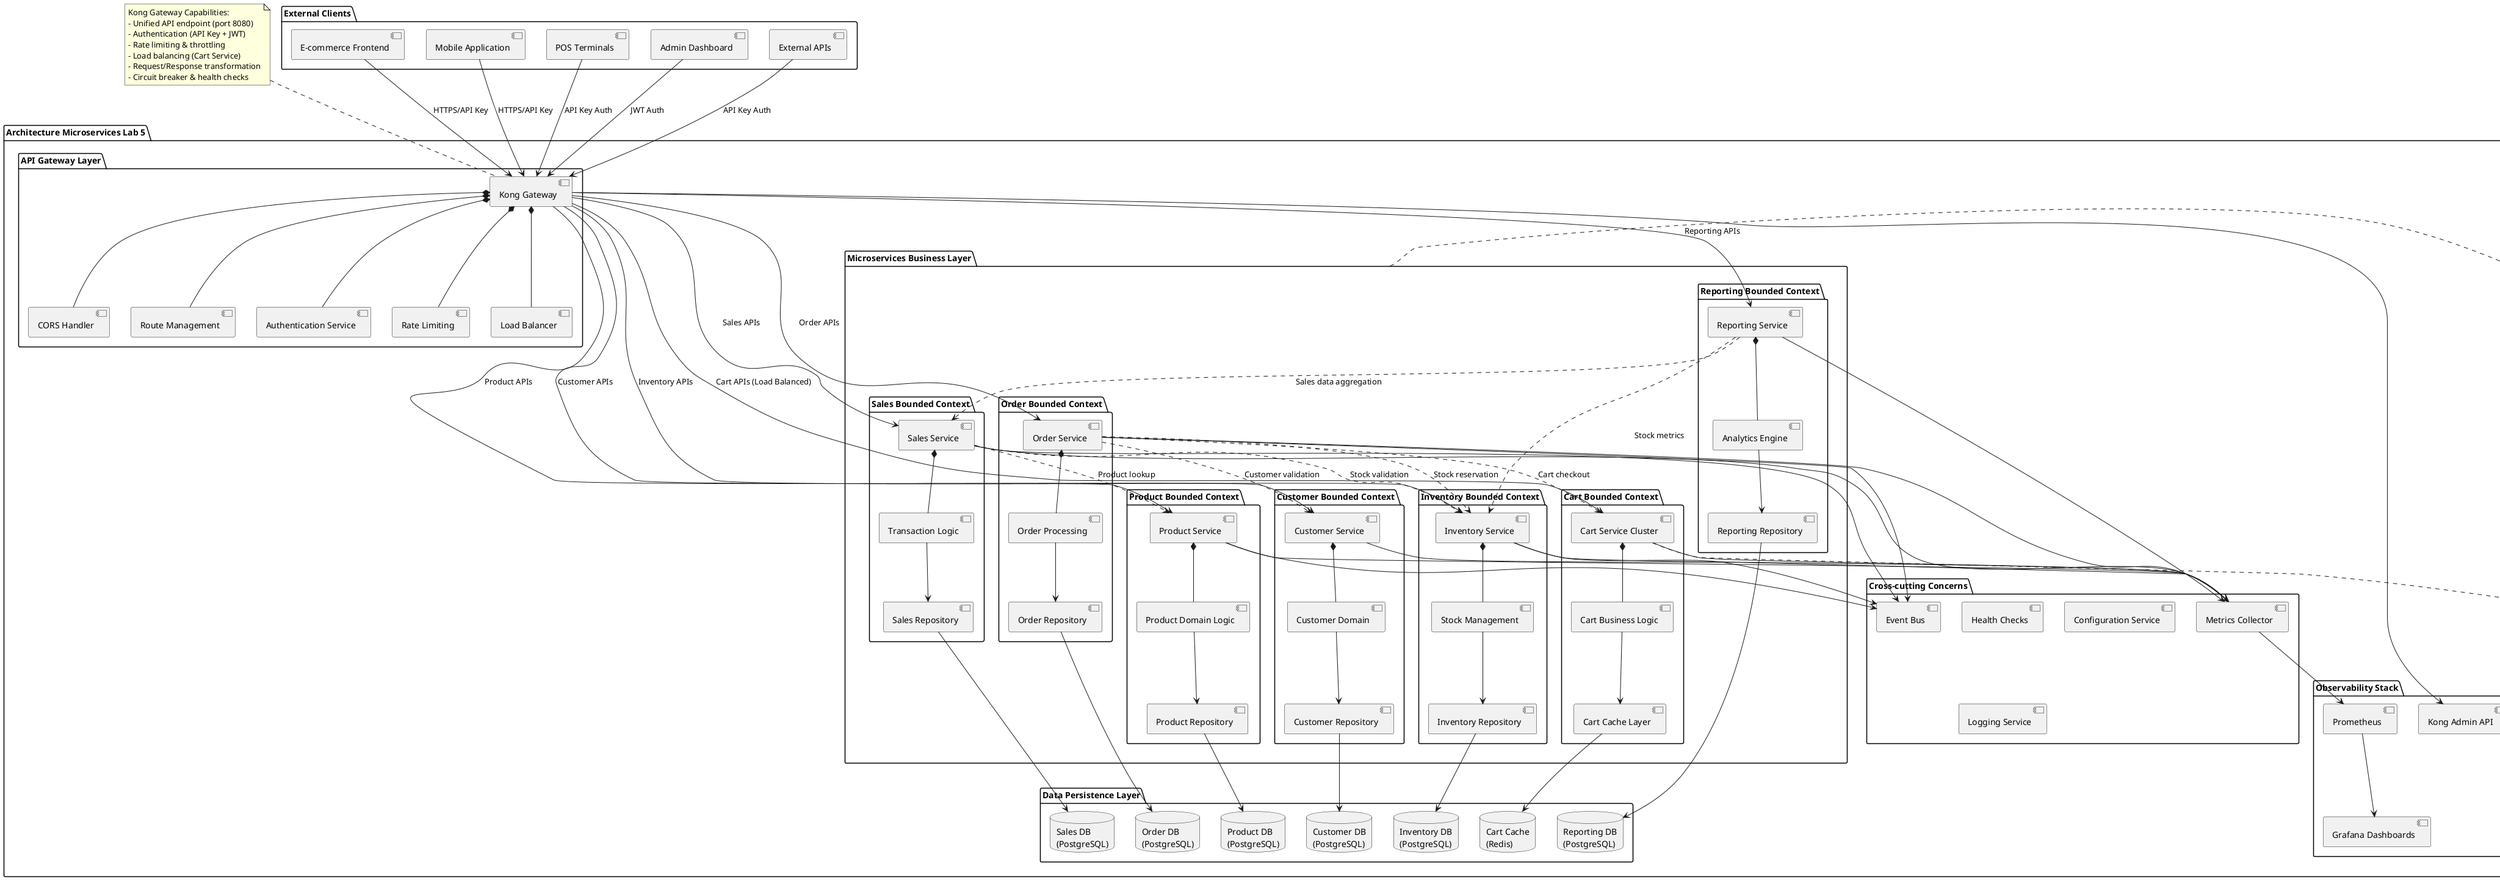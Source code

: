 @startuml
package "Architecture Microservices Lab 5" {

  ' API Gateway Layer
  package "API Gateway Layer" {
    [Kong Gateway] as KONG
    [Route Management] as ROUTES
    [Authentication Service] as AUTH
    [Rate Limiting] as RATE_LIMIT
    [Load Balancer] as LB
    [CORS Handler] as CORS
  }
  
  ' Microservices Business Layer
  package "Microservices Business Layer" {
    
    package "Product Bounded Context" {
      [Product Service] as PRODUCT_SVC
      [Product Domain Logic] as PRODUCT_DOMAIN
      [Product Repository] as PRODUCT_REPO
    }
    
    package "Inventory Bounded Context" {
      [Inventory Service] as INVENTORY_SVC
      [Stock Management] as STOCK_DOMAIN
      [Inventory Repository] as INVENTORY_REPO
    }
    
    package "Sales Bounded Context" {
      [Sales Service] as SALES_SVC
      [Transaction Logic] as SALES_DOMAIN
      [Sales Repository] as SALES_REPO
    }
    
    package "Reporting Bounded Context" {
      [Reporting Service] as REPORTING_SVC
      [Analytics Engine] as ANALYTICS_DOMAIN
      [Reporting Repository] as REPORTING_REPO
    }
    
    package "Customer Bounded Context" {
      [Customer Service] as CUSTOMER_SVC
      [Customer Domain] as CUSTOMER_DOMAIN
      [Customer Repository] as CUSTOMER_REPO
    }
    
    package "Cart Bounded Context" {
      [Cart Service Cluster] as CART_CLUSTER
      [Cart Business Logic] as CART_DOMAIN
      [Cart Cache Layer] as CART_CACHE_LAYER
    }
    
    package "Order Bounded Context" {
      [Order Service] as ORDER_SVC
      [Order Processing] as ORDER_DOMAIN
      [Order Repository] as ORDER_REPO
    }
  }
  
  ' Data Layer
  package "Data Persistence Layer" {
    database "Product DB\n(PostgreSQL)" as PRODUCT_DB
    database "Inventory DB\n(PostgreSQL)" as INVENTORY_DB
    database "Sales DB\n(PostgreSQL)" as SALES_DB
    database "Reporting DB\n(PostgreSQL)" as REPORTING_DB
    database "Customer DB\n(PostgreSQL)" as CUSTOMER_DB
    database "Cart Cache\n(Redis)" as CART_CACHE
    database "Order DB\n(PostgreSQL)" as ORDER_DB
  }
  
  ' Cross-cutting Concerns
  package "Cross-cutting Concerns" {
    [Event Bus] as EVENT_BUS
    [Metrics Collector] as METRICS
    [Health Checks] as HEALTH
    [Configuration Service] as CONFIG
    [Logging Service] as LOGGING
  }
  
  ' Monitoring Stack
  package "Observability Stack" {
    [Prometheus] as PROMETHEUS
    [Grafana Dashboards] as GRAFANA
    [Kong Admin API] as KONG_ADMIN
    }
  }
  
' External Systems
package "External Clients" {
  [E-commerce Frontend] as WEB_APP
  [Mobile Application] as MOBILE_APP
  [POS Terminals] as POS_TERMINALS
  [Admin Dashboard] as ADMIN_DASHBOARD
  [External APIs] as EXTERNAL_APIS
}

' Kong Gateway internal connections
KONG *-- ROUTES
KONG *-- AUTH
KONG *-- RATE_LIMIT
KONG *-- LB
KONG *-- CORS

' API Gateway to Services
KONG --> PRODUCT_SVC : "Product APIs"
KONG --> INVENTORY_SVC : "Inventory APIs"
KONG --> SALES_SVC : "Sales APIs"
KONG --> REPORTING_SVC : "Reporting APIs"
KONG --> CUSTOMER_SVC : "Customer APIs"
KONG --> CART_CLUSTER : "Cart APIs (Load Balanced)"
KONG --> ORDER_SVC : "Order APIs"

' Service internal structure
PRODUCT_SVC *-- PRODUCT_DOMAIN
PRODUCT_DOMAIN --> PRODUCT_REPO
INVENTORY_SVC *-- STOCK_DOMAIN
STOCK_DOMAIN --> INVENTORY_REPO
SALES_SVC *-- SALES_DOMAIN
SALES_DOMAIN --> SALES_REPO
REPORTING_SVC *-- ANALYTICS_DOMAIN
ANALYTICS_DOMAIN --> REPORTING_REPO
CUSTOMER_SVC *-- CUSTOMER_DOMAIN
CUSTOMER_DOMAIN --> CUSTOMER_REPO
CART_CLUSTER *-- CART_DOMAIN
CART_DOMAIN --> CART_CACHE_LAYER
ORDER_SVC *-- ORDER_DOMAIN
ORDER_DOMAIN --> ORDER_REPO

' Repository to Database connections
PRODUCT_REPO --> PRODUCT_DB
INVENTORY_REPO --> INVENTORY_DB
SALES_REPO --> SALES_DB
REPORTING_REPO --> REPORTING_DB
CUSTOMER_REPO --> CUSTOMER_DB
CART_CACHE_LAYER --> CART_CACHE
ORDER_REPO --> ORDER_DB

' Inter-service communication
SALES_SVC ..> INVENTORY_SVC : "Stock validation"
SALES_SVC ..> PRODUCT_SVC : "Product lookup"
REPORTING_SVC ..> SALES_SVC : "Sales data aggregation"
REPORTING_SVC ..> INVENTORY_SVC : "Stock metrics"
ORDER_SVC ..> CART_CLUSTER : "Cart checkout"
ORDER_SVC ..> INVENTORY_SVC : "Stock reservation"
ORDER_SVC ..> CUSTOMER_SVC : "Customer validation"

' Cross-cutting concerns
PRODUCT_SVC --> EVENT_BUS
INVENTORY_SVC --> EVENT_BUS
SALES_SVC --> EVENT_BUS
ORDER_SVC --> EVENT_BUS

PRODUCT_SVC --> METRICS
INVENTORY_SVC --> METRICS
SALES_SVC --> METRICS
REPORTING_SVC --> METRICS
CUSTOMER_SVC --> METRICS
CART_CLUSTER --> METRICS
ORDER_SVC --> METRICS

' Monitoring connections
METRICS --> PROMETHEUS
PROMETHEUS --> GRAFANA
KONG --> KONG_ADMIN

' Client connections
WEB_APP --> KONG : "HTTPS/API Key"
MOBILE_APP --> KONG : "HTTPS/API Key"
POS_TERMINALS --> KONG : "API Key Auth"
ADMIN_DASHBOARD --> KONG : "JWT Auth"
EXTERNAL_APIS --> KONG : "API Key Auth"

note top of KONG
  Kong Gateway Capabilities:
  - Unified API endpoint (port 8080)
  - Authentication (API Key + JWT)
  - Rate limiting & throttling
  - Load balancing (Cart Service)
  - Request/Response transformation
  - Circuit breaker & health checks
end note

note right of "Microservices Business Layer"
  Domain-Driven Design:
  - Each service owns its bounded context
  - Database per service pattern
  - Event-driven communication
  - Service autonomy and independence
  - Clear business domain separation
end note

note bottom of CART_CLUSTER
  Cart Service Load Balancing:
  - 3 identical instances
  - Redis shared cache for session state
  - Kong upstream configuration
  - Health check monitoring
  - Automatic failover
end note

@enduml
